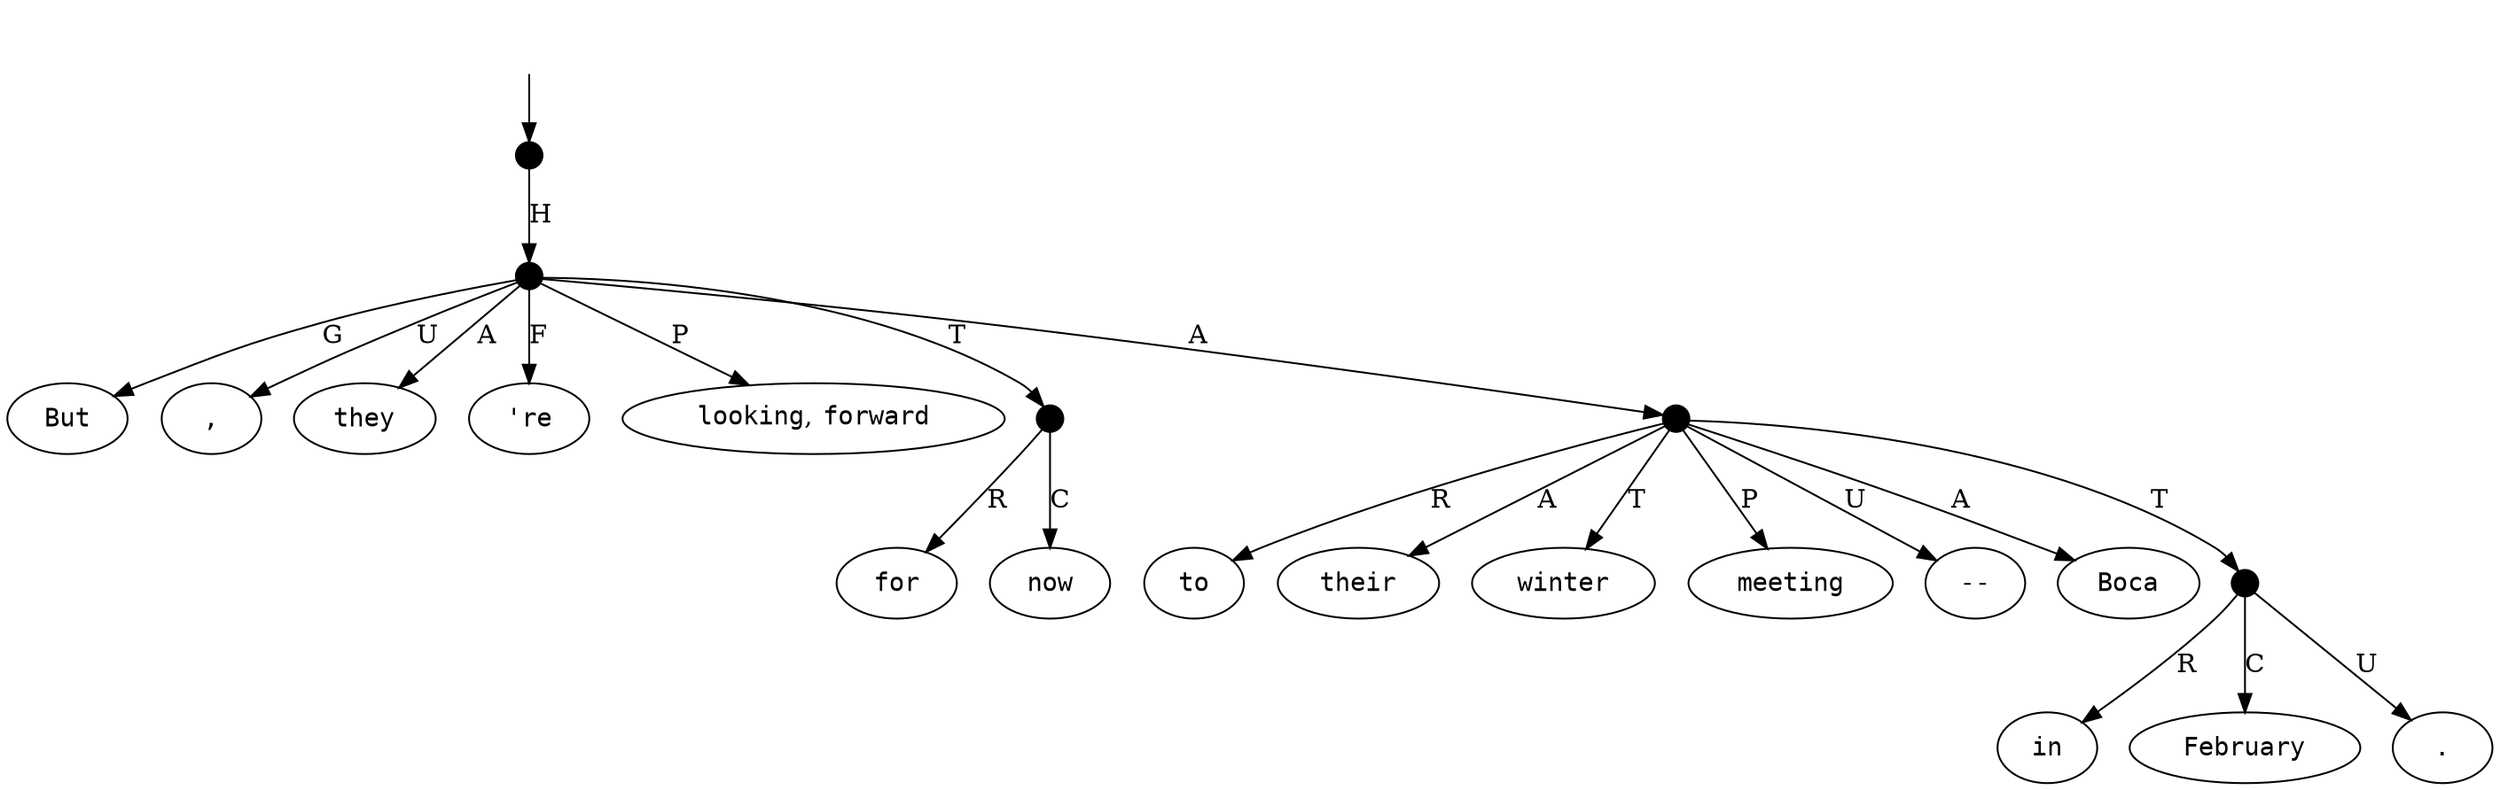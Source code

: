 digraph "20010020" {
  top [ style=invis ];
  top -> 16;
  0 [ label=<<table align="center" border="0" cellspacing="0"><tr><td colspan="2"><font face="Courier">But</font></td></tr></table>> ];
  1 [ label=<<table align="center" border="0" cellspacing="0"><tr><td colspan="2"><font face="Courier">for</font></td></tr></table>> ];
  2 [ label=<<table align="center" border="0" cellspacing="0"><tr><td colspan="2"><font face="Courier">now</font></td></tr></table>> ];
  3 [ label=<<table align="center" border="0" cellspacing="0"><tr><td colspan="2"><font face="Courier">,</font></td></tr></table>> ];
  4 [ label=<<table align="center" border="0" cellspacing="0"><tr><td colspan="2"><font face="Courier">they</font></td></tr></table>> ];
  5 [ label=<<table align="center" border="0" cellspacing="0"><tr><td colspan="2"><font face="Courier">&#x27;re</font></td></tr></table>> ];
  6 [ label=<<table align="center" border="0" cellspacing="0"><tr><td colspan="2"><font face="Courier">looking</font>,&nbsp;<font face="Courier">forward</font></td></tr></table>> ];
  7 [ label=<<table align="center" border="0" cellspacing="0"><tr><td colspan="2"><font face="Courier">to</font></td></tr></table>> ];
  8 [ label=<<table align="center" border="0" cellspacing="0"><tr><td colspan="2"><font face="Courier">their</font></td></tr></table>> ];
  9 [ label=<<table align="center" border="0" cellspacing="0"><tr><td colspan="2"><font face="Courier">winter</font></td></tr></table>> ];
  10 [ label=<<table align="center" border="0" cellspacing="0"><tr><td colspan="2"><font face="Courier">meeting</font></td></tr></table>> ];
  11 [ label=<<table align="center" border="0" cellspacing="0"><tr><td colspan="2"><font face="Courier">--</font></td></tr></table>> ];
  12 [ label=<<table align="center" border="0" cellspacing="0"><tr><td colspan="2"><font face="Courier">Boca</font></td></tr></table>> ];
  13 [ label=<<table align="center" border="0" cellspacing="0"><tr><td colspan="2"><font face="Courier">in</font></td></tr></table>> ];
  14 [ label=<<table align="center" border="0" cellspacing="0"><tr><td colspan="2"><font face="Courier">February</font></td></tr></table>> ];
  15 [ label=<<table align="center" border="0" cellspacing="0"><tr><td colspan="2"><font face="Courier">.</font></td></tr></table>> ];
  16 [ shape=point, width=0.2 ];
  17 [ shape=point, width=0.2 ];
  18 [ shape=point, width=0.2 ];
  19 [ shape=point, width=0.2 ];
  20 [ shape=point, width=0.2 ];
  17 -> 18 [ label="T" ];
  19 -> 20 [ label="T" ];
  19 -> 12 [ label="A" ];
  20 -> 13 [ label="R" ];
  17 -> 0 [ label="G" ];
  18 -> 1 [ label="R" ];
  20 -> 15 [ label="U" ];
  16 -> 17 [ label="H" ];
  17 -> 6 [ label="P" ];
  19 -> 11 [ label="U" ];
  17 -> 19 [ label="A" ];
  18 -> 2 [ label="C" ];
  19 -> 8 [ label="A" ];
  17 -> 4 [ label="A" ];
  17 -> 5 [ label="F" ];
  19 -> 9 [ label="T" ];
  17 -> 3 [ label="U" ];
  20 -> 14 [ label="C" ];
  19 -> 10 [ label="P" ];
  19 -> 7 [ label="R" ];
}

